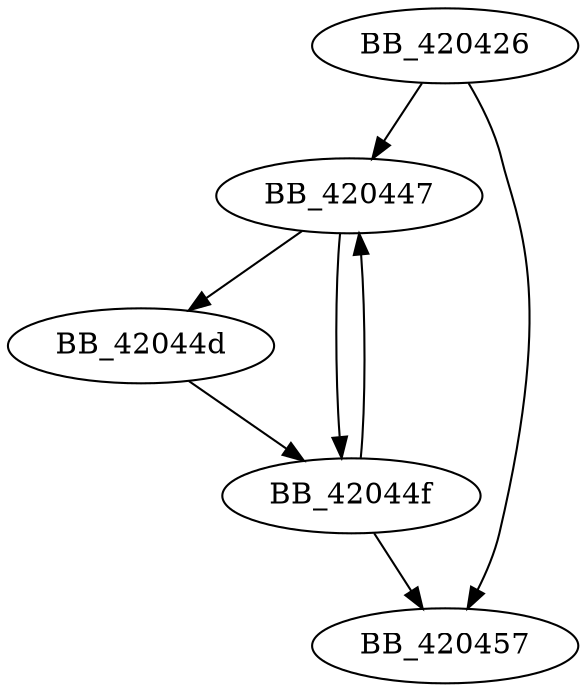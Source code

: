 DiGraph __initterm{
BB_420426->BB_420447
BB_420426->BB_420457
BB_420447->BB_42044d
BB_420447->BB_42044f
BB_42044d->BB_42044f
BB_42044f->BB_420447
BB_42044f->BB_420457
}
